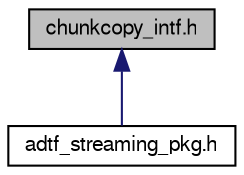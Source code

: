 digraph "chunkcopy_intf.h"
{
  edge [fontname="FreeSans",fontsize="10",labelfontname="FreeSans",labelfontsize="10"];
  node [fontname="FreeSans",fontsize="10",shape=record];
  Node1 [label="chunkcopy_intf.h",height=0.2,width=0.4,color="black", fillcolor="grey75", style="filled", fontcolor="black"];
  Node1 -> Node2 [dir="back",color="midnightblue",fontsize="10",style="solid",fontname="FreeSans"];
  Node2 [label="adtf_streaming_pkg.h",height=0.2,width=0.4,color="black", fillcolor="white", style="filled",URL="$adtf__streaming__pkg_8h.html",tooltip="ADTF Package header. "];
}
